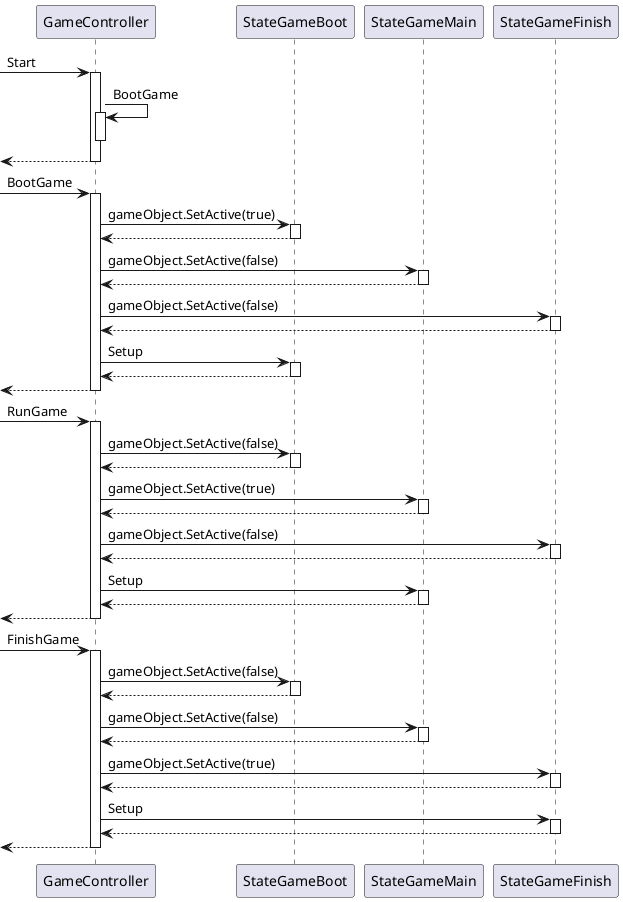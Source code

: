@startuml

[-> GameController : Start
activate GameController
    GameController -> GameController : BootGame
    activate GameController
    deactivate GameController
[<-- GameController
deactivate GameController

[-> GameController : BootGame
activate GameController
    GameController -> StateGameBoot : gameObject.SetActive(true)
    activate StateGameBoot
        GameController <-- StateGameBoot
    deactivate StateGameBoot
    GameController -> StateGameMain : gameObject.SetActive(false)
    activate StateGameMain
        GameController <-- StateGameMain
    deactivate StateGameMain
    GameController -> StateGameFinish : gameObject.SetActive(false)
    activate StateGameFinish
        GameController <-- StateGameFinish
    deactivate StateGameFinish

    GameController -> StateGameBoot : Setup
    activate StateGameBoot
        GameController <-- StateGameBoot
    deactivate StateGameBoot
[<-- GameController
deactivate GameController

[-> GameController : RunGame
activate GameController
    GameController -> StateGameBoot : gameObject.SetActive(false)
    activate StateGameBoot
        GameController <-- StateGameBoot
    deactivate StateGameBoot
    GameController -> StateGameMain : gameObject.SetActive(true)
    activate StateGameMain
        GameController <-- StateGameMain
    deactivate StateGameMain
    GameController -> StateGameFinish : gameObject.SetActive(false)
    activate StateGameFinish
        GameController <-- StateGameFinish
    deactivate StateGameFinish

    GameController -> StateGameMain : Setup
    activate StateGameMain
        GameController <-- StateGameMain
    deactivate StateGameMain
[<-- GameController
deactivate GameController

[-> GameController : FinishGame
activate GameController
    GameController -> StateGameBoot : gameObject.SetActive(false)
    activate StateGameBoot
        GameController <-- StateGameBoot
    deactivate StateGameBoot
    GameController -> StateGameMain : gameObject.SetActive(false)
    activate StateGameMain
        GameController <-- StateGameMain
    deactivate StateGameMain
    GameController -> StateGameFinish : gameObject.SetActive(true)
    activate StateGameFinish
        GameController <-- StateGameFinish
    deactivate StateGameFinish

    GameController -> StateGameFinish : Setup
    activate StateGameFinish
        GameController <-- StateGameFinish
    deactivate StateGameFinish
[<-- GameController
deactivate GameController

@enduml